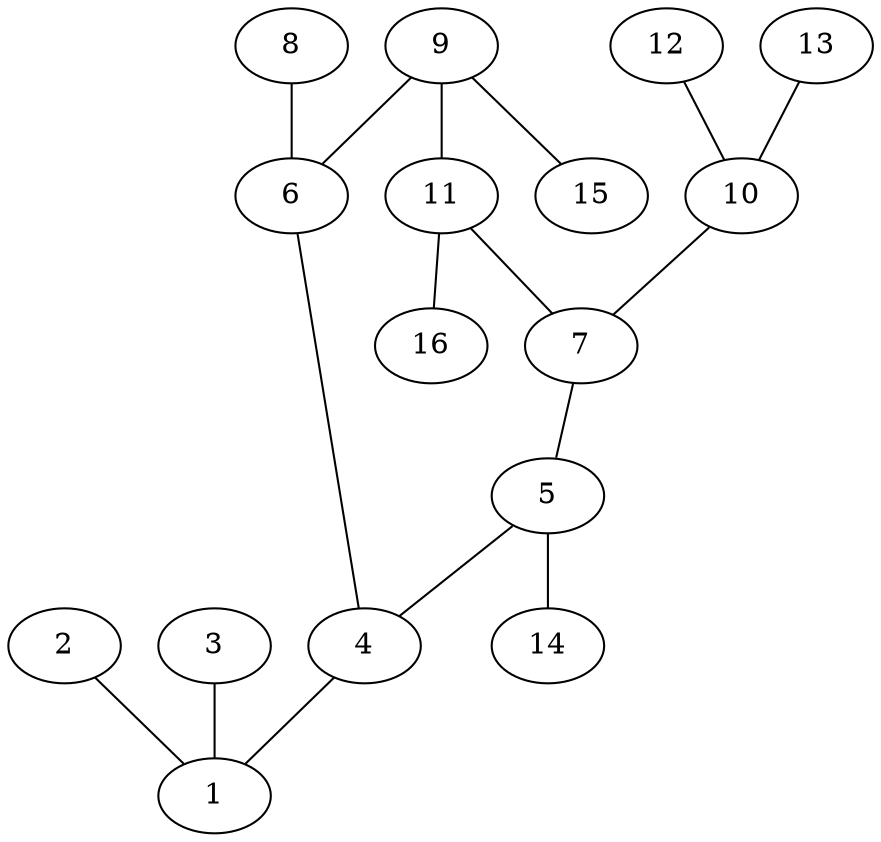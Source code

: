 graph molecule_324 {
	1	 [chem=N];
	2	 [chem=O];
	2 -- 1	 [valence=1];
	3	 [chem=O];
	3 -- 1	 [valence=2];
	4	 [chem=C];
	4 -- 1	 [valence=1];
	5	 [chem=C];
	5 -- 4	 [valence=2];
	14	 [chem=H];
	5 -- 14	 [valence=1];
	6	 [chem=C];
	6 -- 4	 [valence=1];
	7	 [chem=C];
	7 -- 5	 [valence=1];
	8	 [chem=I];
	8 -- 6	 [valence=1];
	9	 [chem=C];
	9 -- 6	 [valence=2];
	11	 [chem=C];
	9 -- 11	 [valence=1];
	15	 [chem=H];
	9 -- 15	 [valence=1];
	10	 [chem=N];
	10 -- 7	 [valence=1];
	11 -- 7	 [valence=2];
	16	 [chem=H];
	11 -- 16	 [valence=1];
	12	 [chem=O];
	12 -- 10	 [valence=2];
	13	 [chem=O];
	13 -- 10	 [valence=1];
}
